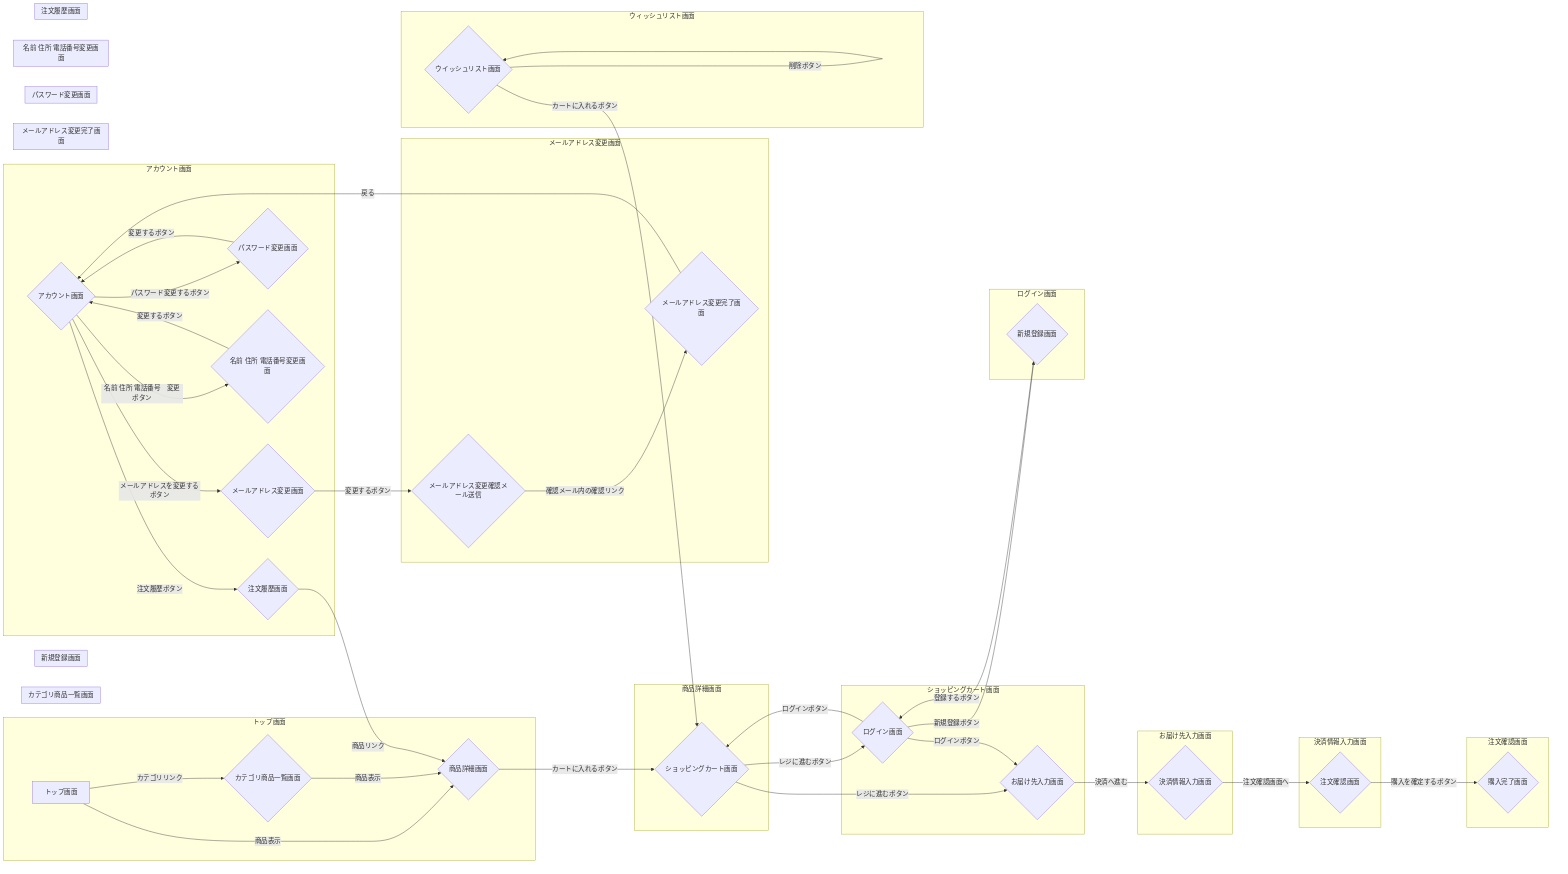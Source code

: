 graph LR
    subgraph トップ画面
        A[トップ画面] -->|商品表示| B{商品詳細画面}
        A -->|カテゴリリンク| C{カテゴリ商品一覧画面}
    end
    subgraph 商品詳細画面
        B -->|カートに入れるボタン| D{ショッピングカート画面}
    end
    subgraph カテゴリ商品一覧画面
        C -->|商品表示| B
    end
    subgraph ショッピングカート画面
        D -->|レジに進むボタン| F{ログイン画面}
        D -->|レジに進むボタン| G{お届け先入力画面}
    end
    subgraph ログイン画面
        F -->|ログインボタン| D
        F -->|ログインボタン| G
        F -->|新規登録ボタン| H{新規登録画面}
    end
    subgraph 新規登録画面
        H -->|登録するボタン| F
    end
    subgraph お届け先入力画面
        G -->|決済へ進む| I{決済情報入力画面}
    end
    subgraph 決済情報入力画面
        I -->|注文確認画面へ| J{注文確認画面}
    end
    subgraph 注文確認画面
        J -->|購入を確定するボタン| K{購入完了画面}
    end
    subgraph アカウント画面
        L{アカウント画面} -->|メールアドレスを変更するボタン| M{メールアドレス変更画面}
        L -->|パスワード変更するボタン| N{パスワード変更画面}
        L -->|名前 住所 電話番号　変更ボタン| O{名前 住所 電話番号変更画面}
        L -->|注文履歴ボタン| P{注文履歴画面}
    end
    subgraph メールアドレス変更画面
        M -->|変更するボタン| Q{メールアドレス変更確認メール送信}
        Q -->|確認メール内の確認リンク| R{メールアドレス変更完了画面}
    end
    subgraph メールアドレス変更完了画面
        R -->|戻る| L
    end
    subgraph パスワード変更画面
        N -->|変更するボタン| L
    end
    subgraph 名前 住所 電話番号変更画面
        O -->|変更するボタン| L
    end
    subgraph 注文履歴画面
        P -->|商品リンク| B
    end
    subgraph ウィッシュリスト画面
        E -->|カートに入れるボタン| D
        E -->|削除ボタン| E{ウイッシュリスト画面}
    end